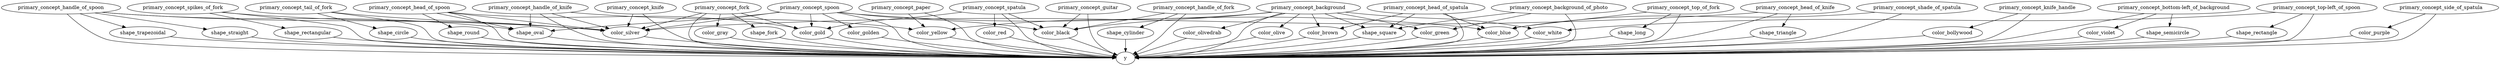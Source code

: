 strict digraph  {
primary_concept_spoon;
y;
color_silver;
primary_concept_guitar;
color_black;
primary_concept_background;
color_yellow;
primary_concept_head_of_spatula;
color_blue;
shape_square;
primary_concept_head_of_spoon;
shape_oval;
primary_concept_handle_of_spoon;
shape_trapezoidal;
primary_concept_fork;
color_olive;
shape_round;
shape_straight;
primary_concept_spikes_of_fork;
shape_rectangular;
primary_concept_tail_of_fork;
shape_circle;
primary_concept_handle_of_knife;
color_green;
primary_concept_spatula;
primary_concept_paper;
color_brown;
color_red;
color_olivedrab;
color_gold;
color_gray;
shape_fork;
primary_concept_handle_of_fork;
shape_cylinder;
color_white;
primary_concept_knife;
primary_concept_knife_handle;
color_bollywood;
primary_concept_top_of_fork;
shape_long;
primary_concept_head_of_knife;
shape_triangle;
primary_concept_background_of_photo;
"primary_concept_bottom-left_of_background";
color_violet;
shape_semicircle;
"primary_concept_top-left_of_spoon";
shape_rectangle;
primary_concept_side_of_spatula;
color_purple;
primary_concept_shade_of_spatula;
color_golden;
primary_concept_spoon -> y;
primary_concept_spoon -> color_silver;
primary_concept_spoon -> shape_oval;
primary_concept_spoon -> color_black;
primary_concept_spoon -> color_gold;
primary_concept_spoon -> color_blue;
primary_concept_spoon -> color_golden;
color_silver -> y;
primary_concept_guitar -> y;
primary_concept_guitar -> color_black;
color_black -> y;
primary_concept_background -> y;
primary_concept_background -> color_yellow;
primary_concept_background -> color_olive;
primary_concept_background -> color_black;
primary_concept_background -> shape_square;
primary_concept_background -> color_green;
primary_concept_background -> color_brown;
primary_concept_background -> color_olivedrab;
primary_concept_background -> color_white;
color_yellow -> y;
primary_concept_head_of_spatula -> y;
primary_concept_head_of_spatula -> color_blue;
primary_concept_head_of_spatula -> shape_square;
primary_concept_head_of_spatula -> color_brown;
color_blue -> y;
shape_square -> y;
primary_concept_head_of_spoon -> y;
primary_concept_head_of_spoon -> color_silver;
primary_concept_head_of_spoon -> shape_oval;
primary_concept_head_of_spoon -> shape_round;
primary_concept_head_of_spoon -> color_gold;
shape_oval -> y;
primary_concept_handle_of_spoon -> y;
primary_concept_handle_of_spoon -> color_silver;
primary_concept_handle_of_spoon -> shape_trapezoidal;
primary_concept_handle_of_spoon -> shape_straight;
primary_concept_handle_of_spoon -> shape_oval;
shape_trapezoidal -> y;
primary_concept_fork -> y;
primary_concept_fork -> color_silver;
primary_concept_fork -> color_gray;
primary_concept_fork -> shape_fork;
primary_concept_fork -> color_gold;
color_olive -> y;
shape_round -> y;
shape_straight -> y;
primary_concept_spikes_of_fork -> y;
primary_concept_spikes_of_fork -> color_silver;
primary_concept_spikes_of_fork -> shape_rectangular;
shape_rectangular -> y;
primary_concept_tail_of_fork -> y;
primary_concept_tail_of_fork -> color_silver;
primary_concept_tail_of_fork -> shape_circle;
shape_circle -> y;
primary_concept_handle_of_knife -> y;
primary_concept_handle_of_knife -> color_yellow;
primary_concept_handle_of_knife -> color_silver;
primary_concept_handle_of_knife -> shape_oval;
color_green -> y;
primary_concept_spatula -> y;
primary_concept_spatula -> color_black;
primary_concept_spatula -> color_red;
primary_concept_spatula -> color_gold;
primary_concept_paper -> y;
primary_concept_paper -> color_yellow;
color_brown -> y;
color_red -> y;
color_olivedrab -> y;
color_gold -> y;
color_gray -> y;
shape_fork -> y;
primary_concept_handle_of_fork -> y;
primary_concept_handle_of_fork -> color_black;
primary_concept_handle_of_fork -> shape_cylinder;
shape_cylinder -> y;
color_white -> y;
primary_concept_knife -> y;
primary_concept_knife -> color_silver;
primary_concept_knife_handle -> y;
primary_concept_knife_handle -> color_bollywood;
color_bollywood -> y;
primary_concept_top_of_fork -> y;
primary_concept_top_of_fork -> color_blue;
primary_concept_top_of_fork -> shape_long;
shape_long -> y;
primary_concept_head_of_knife -> y;
primary_concept_head_of_knife -> color_silver;
primary_concept_head_of_knife -> shape_triangle;
shape_triangle -> y;
primary_concept_background_of_photo -> y;
primary_concept_background_of_photo -> color_green;
primary_concept_background_of_photo -> shape_square;
"primary_concept_bottom-left_of_background" -> y;
"primary_concept_bottom-left_of_background" -> color_violet;
"primary_concept_bottom-left_of_background" -> shape_semicircle;
color_violet -> y;
shape_semicircle -> y;
"primary_concept_top-left_of_spoon" -> y;
"primary_concept_top-left_of_spoon" -> color_white;
"primary_concept_top-left_of_spoon" -> shape_rectangle;
shape_rectangle -> y;
primary_concept_side_of_spatula -> y;
primary_concept_side_of_spatula -> color_purple;
color_purple -> y;
primary_concept_shade_of_spatula -> y;
primary_concept_shade_of_spatula -> color_blue;
color_golden -> y;
}
